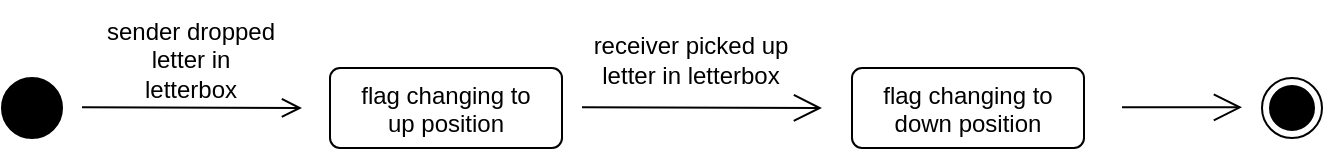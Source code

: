 <mxfile version="21.7.4" type="github">
  <diagram name="Page-1" id="IfAMR9PieBRF9Usqu3ln">
    <mxGraphModel dx="1114" dy="705" grid="1" gridSize="10" guides="1" tooltips="1" connect="1" arrows="1" fold="1" page="1" pageScale="1" pageWidth="827" pageHeight="1169" math="0" shadow="0">
      <root>
        <mxCell id="0" />
        <mxCell id="1" parent="0" />
        <mxCell id="csj0xn_oaI_uwDEVnqY8-1" value="" style="ellipse;fillColor=strokeColor;html=1;" parent="1" vertex="1">
          <mxGeometry x="70" y="110" width="30" height="30" as="geometry" />
        </mxCell>
        <mxCell id="csj0xn_oaI_uwDEVnqY8-2" value="" style="endArrow=open;startArrow=none;endFill=0;startFill=0;endSize=8;html=1;verticalAlign=bottom;labelBackgroundColor=none;strokeWidth=1;rounded=0;" parent="1" edge="1">
          <mxGeometry width="160" relative="1" as="geometry">
            <mxPoint x="110" y="124.66" as="sourcePoint" />
            <mxPoint x="220" y="125" as="targetPoint" />
          </mxGeometry>
        </mxCell>
        <mxCell id="csj0xn_oaI_uwDEVnqY8-3" value="sender dropped&lt;br&gt;letter&amp;nbsp;in&lt;br&gt;letterbox" style="text;html=1;align=center;verticalAlign=middle;resizable=0;points=[];autosize=1;strokeColor=none;fillColor=none;" parent="1" vertex="1">
          <mxGeometry x="109" y="71" width="110" height="60" as="geometry" />
        </mxCell>
        <mxCell id="csj0xn_oaI_uwDEVnqY8-4" value="flag changing to&lt;br&gt;up position" style="html=1;align=center;verticalAlign=top;rounded=1;absoluteArcSize=1;arcSize=10;dashed=0;whiteSpace=wrap;" parent="1" vertex="1">
          <mxGeometry x="234" y="105" width="116" height="40" as="geometry" />
        </mxCell>
        <mxCell id="csj0xn_oaI_uwDEVnqY8-6" value="" style="endArrow=open;endFill=1;endSize=12;html=1;rounded=0;" parent="1" edge="1">
          <mxGeometry width="160" relative="1" as="geometry">
            <mxPoint x="360" y="124.66" as="sourcePoint" />
            <mxPoint x="480" y="125" as="targetPoint" />
          </mxGeometry>
        </mxCell>
        <mxCell id="csj0xn_oaI_uwDEVnqY8-7" value="receiver picked up&lt;br&gt;letter&amp;nbsp;in&amp;nbsp;letterbox" style="text;html=1;align=center;verticalAlign=middle;resizable=0;points=[];autosize=1;strokeColor=none;fillColor=none;" parent="1" vertex="1">
          <mxGeometry x="354" y="81" width="120" height="40" as="geometry" />
        </mxCell>
        <mxCell id="csj0xn_oaI_uwDEVnqY8-8" value="flag changing to&lt;br&gt;down position" style="html=1;align=center;verticalAlign=top;rounded=1;absoluteArcSize=1;arcSize=10;dashed=0;whiteSpace=wrap;" parent="1" vertex="1">
          <mxGeometry x="495" y="105" width="116" height="40" as="geometry" />
        </mxCell>
        <mxCell id="csj0xn_oaI_uwDEVnqY8-9" value="" style="endArrow=open;endFill=1;endSize=12;html=1;rounded=0;" parent="1" edge="1">
          <mxGeometry width="160" relative="1" as="geometry">
            <mxPoint x="630" y="124.66" as="sourcePoint" />
            <mxPoint x="690" y="124.66" as="targetPoint" />
          </mxGeometry>
        </mxCell>
        <mxCell id="csj0xn_oaI_uwDEVnqY8-10" value="" style="ellipse;html=1;shape=endState;fillColor=strokeColor;" parent="1" vertex="1">
          <mxGeometry x="700" y="110" width="30" height="30" as="geometry" />
        </mxCell>
      </root>
    </mxGraphModel>
  </diagram>
</mxfile>
